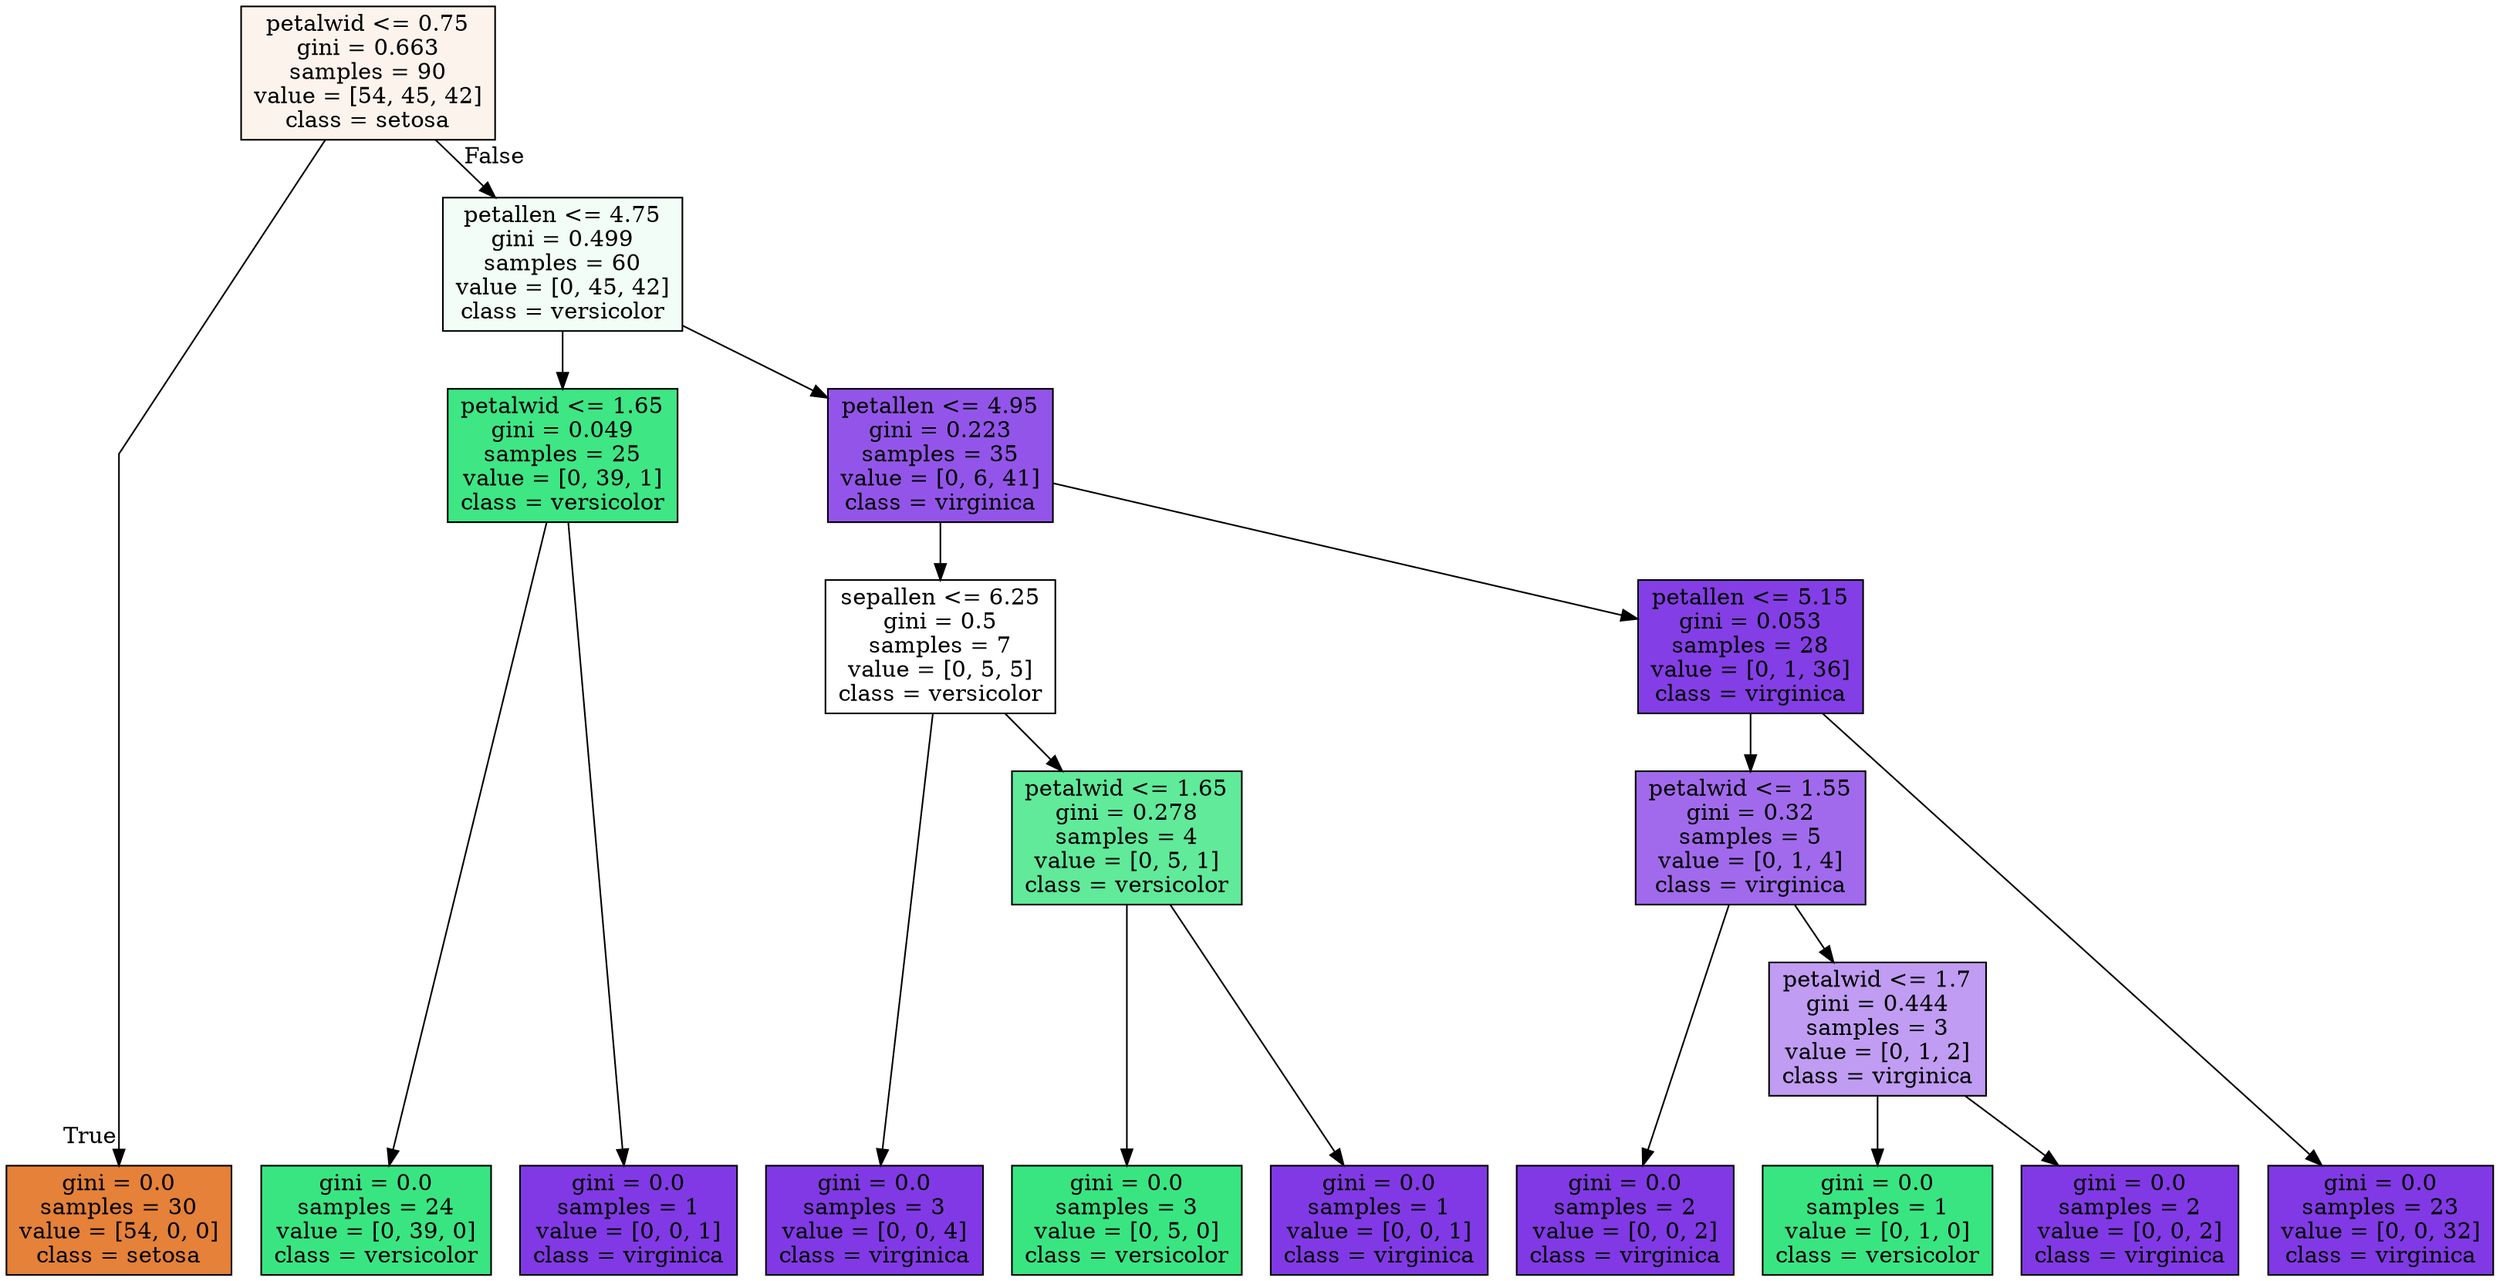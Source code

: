 digraph Tree {
node [shape=box, style="filled", color="black"] ;
graph [ranksep=equally, splines=polyline] ;
0 [label="petalwid <= 0.75\ngini = 0.663\nsamples = 90\nvalue = [54, 45, 42]\nclass = setosa", fillcolor="#e5813918"] ;
1 [label="gini = 0.0\nsamples = 30\nvalue = [54, 0, 0]\nclass = setosa", fillcolor="#e58139ff"] ;
0 -> 1 [labeldistance=2.5, labelangle=45, headlabel="True"] ;
2 [label="petallen <= 4.75\ngini = 0.499\nsamples = 60\nvalue = [0, 45, 42]\nclass = versicolor", fillcolor="#39e58111"] ;
0 -> 2 [labeldistance=2.5, labelangle=-45, headlabel="False"] ;
3 [label="petalwid <= 1.65\ngini = 0.049\nsamples = 25\nvalue = [0, 39, 1]\nclass = versicolor", fillcolor="#39e581f8"] ;
2 -> 3 ;
4 [label="gini = 0.0\nsamples = 24\nvalue = [0, 39, 0]\nclass = versicolor", fillcolor="#39e581ff"] ;
3 -> 4 ;
5 [label="gini = 0.0\nsamples = 1\nvalue = [0, 0, 1]\nclass = virginica", fillcolor="#8139e5ff"] ;
3 -> 5 ;
6 [label="petallen <= 4.95\ngini = 0.223\nsamples = 35\nvalue = [0, 6, 41]\nclass = virginica", fillcolor="#8139e5da"] ;
2 -> 6 ;
7 [label="sepallen <= 6.25\ngini = 0.5\nsamples = 7\nvalue = [0, 5, 5]\nclass = versicolor", fillcolor="#39e58100"] ;
6 -> 7 ;
8 [label="gini = 0.0\nsamples = 3\nvalue = [0, 0, 4]\nclass = virginica", fillcolor="#8139e5ff"] ;
7 -> 8 ;
9 [label="petalwid <= 1.65\ngini = 0.278\nsamples = 4\nvalue = [0, 5, 1]\nclass = versicolor", fillcolor="#39e581cc"] ;
7 -> 9 ;
10 [label="gini = 0.0\nsamples = 3\nvalue = [0, 5, 0]\nclass = versicolor", fillcolor="#39e581ff"] ;
9 -> 10 ;
11 [label="gini = 0.0\nsamples = 1\nvalue = [0, 0, 1]\nclass = virginica", fillcolor="#8139e5ff"] ;
9 -> 11 ;
12 [label="petallen <= 5.15\ngini = 0.053\nsamples = 28\nvalue = [0, 1, 36]\nclass = virginica", fillcolor="#8139e5f8"] ;
6 -> 12 ;
13 [label="petalwid <= 1.55\ngini = 0.32\nsamples = 5\nvalue = [0, 1, 4]\nclass = virginica", fillcolor="#8139e5bf"] ;
12 -> 13 ;
14 [label="gini = 0.0\nsamples = 2\nvalue = [0, 0, 2]\nclass = virginica", fillcolor="#8139e5ff"] ;
13 -> 14 ;
15 [label="petalwid <= 1.7\ngini = 0.444\nsamples = 3\nvalue = [0, 1, 2]\nclass = virginica", fillcolor="#8139e57f"] ;
13 -> 15 ;
16 [label="gini = 0.0\nsamples = 1\nvalue = [0, 1, 0]\nclass = versicolor", fillcolor="#39e581ff"] ;
15 -> 16 ;
17 [label="gini = 0.0\nsamples = 2\nvalue = [0, 0, 2]\nclass = virginica", fillcolor="#8139e5ff"] ;
15 -> 17 ;
18 [label="gini = 0.0\nsamples = 23\nvalue = [0, 0, 32]\nclass = virginica", fillcolor="#8139e5ff"] ;
12 -> 18 ;
{rank=same ; 0} ;
{rank=same ; 2} ;
{rank=same ; 3; 6} ;
{rank=same ; 7; 12} ;
{rank=same ; 9; 13} ;
{rank=same ; 15} ;
{rank=same ; 1; 4; 5; 8; 10; 11; 14; 16; 17; 18} ;
}